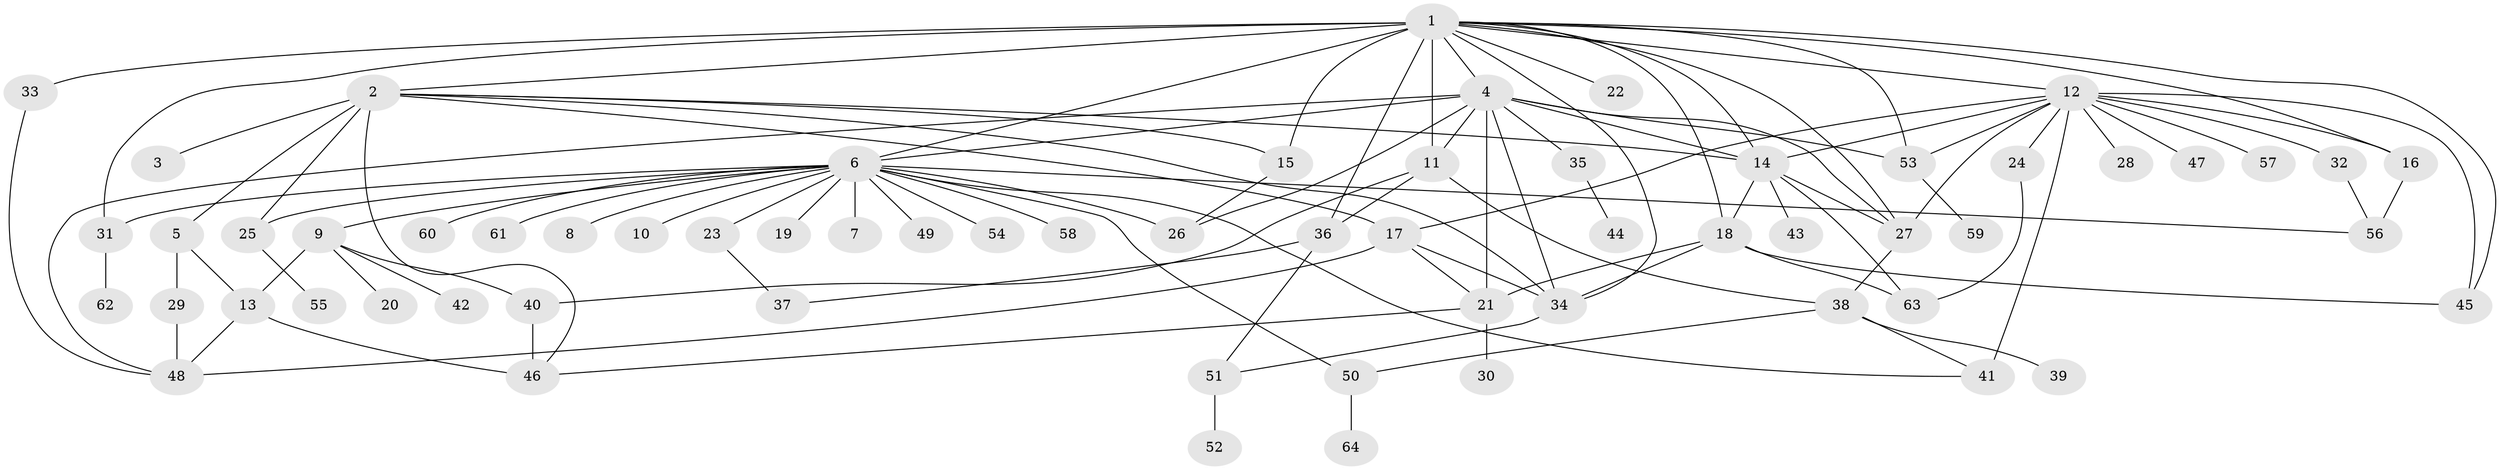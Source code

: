 // original degree distribution, {29: 0.008064516129032258, 12: 0.008064516129032258, 2: 0.23387096774193547, 10: 0.008064516129032258, 5: 0.04032258064516129, 20: 0.008064516129032258, 1: 0.43548387096774194, 6: 0.008064516129032258, 17: 0.008064516129032258, 7: 0.04032258064516129, 9: 0.008064516129032258, 4: 0.07258064516129033, 3: 0.12096774193548387}
// Generated by graph-tools (version 1.1) at 2025/35/03/09/25 02:35:46]
// undirected, 64 vertices, 109 edges
graph export_dot {
graph [start="1"]
  node [color=gray90,style=filled];
  1;
  2;
  3;
  4;
  5;
  6;
  7;
  8;
  9;
  10;
  11;
  12;
  13;
  14;
  15;
  16;
  17;
  18;
  19;
  20;
  21;
  22;
  23;
  24;
  25;
  26;
  27;
  28;
  29;
  30;
  31;
  32;
  33;
  34;
  35;
  36;
  37;
  38;
  39;
  40;
  41;
  42;
  43;
  44;
  45;
  46;
  47;
  48;
  49;
  50;
  51;
  52;
  53;
  54;
  55;
  56;
  57;
  58;
  59;
  60;
  61;
  62;
  63;
  64;
  1 -- 2 [weight=1.0];
  1 -- 4 [weight=3.0];
  1 -- 6 [weight=1.0];
  1 -- 11 [weight=7.0];
  1 -- 12 [weight=1.0];
  1 -- 14 [weight=1.0];
  1 -- 15 [weight=1.0];
  1 -- 16 [weight=1.0];
  1 -- 18 [weight=1.0];
  1 -- 22 [weight=1.0];
  1 -- 27 [weight=1.0];
  1 -- 31 [weight=1.0];
  1 -- 33 [weight=1.0];
  1 -- 34 [weight=1.0];
  1 -- 36 [weight=1.0];
  1 -- 45 [weight=1.0];
  1 -- 53 [weight=1.0];
  2 -- 3 [weight=1.0];
  2 -- 5 [weight=1.0];
  2 -- 14 [weight=1.0];
  2 -- 15 [weight=1.0];
  2 -- 17 [weight=1.0];
  2 -- 25 [weight=3.0];
  2 -- 34 [weight=1.0];
  2 -- 46 [weight=1.0];
  4 -- 6 [weight=1.0];
  4 -- 11 [weight=1.0];
  4 -- 14 [weight=1.0];
  4 -- 21 [weight=2.0];
  4 -- 26 [weight=1.0];
  4 -- 27 [weight=1.0];
  4 -- 34 [weight=1.0];
  4 -- 35 [weight=1.0];
  4 -- 48 [weight=1.0];
  4 -- 53 [weight=1.0];
  5 -- 13 [weight=1.0];
  5 -- 29 [weight=2.0];
  6 -- 7 [weight=1.0];
  6 -- 8 [weight=1.0];
  6 -- 9 [weight=1.0];
  6 -- 10 [weight=1.0];
  6 -- 19 [weight=1.0];
  6 -- 23 [weight=1.0];
  6 -- 25 [weight=1.0];
  6 -- 26 [weight=1.0];
  6 -- 31 [weight=1.0];
  6 -- 41 [weight=1.0];
  6 -- 49 [weight=1.0];
  6 -- 50 [weight=1.0];
  6 -- 54 [weight=1.0];
  6 -- 56 [weight=1.0];
  6 -- 58 [weight=1.0];
  6 -- 60 [weight=1.0];
  6 -- 61 [weight=1.0];
  9 -- 13 [weight=1.0];
  9 -- 20 [weight=1.0];
  9 -- 40 [weight=1.0];
  9 -- 42 [weight=1.0];
  11 -- 36 [weight=1.0];
  11 -- 38 [weight=1.0];
  11 -- 40 [weight=1.0];
  12 -- 14 [weight=1.0];
  12 -- 16 [weight=1.0];
  12 -- 17 [weight=1.0];
  12 -- 24 [weight=1.0];
  12 -- 27 [weight=1.0];
  12 -- 28 [weight=1.0];
  12 -- 32 [weight=1.0];
  12 -- 41 [weight=3.0];
  12 -- 45 [weight=1.0];
  12 -- 47 [weight=1.0];
  12 -- 53 [weight=1.0];
  12 -- 57 [weight=1.0];
  13 -- 46 [weight=2.0];
  13 -- 48 [weight=1.0];
  14 -- 18 [weight=1.0];
  14 -- 27 [weight=1.0];
  14 -- 43 [weight=1.0];
  14 -- 63 [weight=1.0];
  15 -- 26 [weight=1.0];
  16 -- 56 [weight=2.0];
  17 -- 21 [weight=1.0];
  17 -- 34 [weight=1.0];
  17 -- 48 [weight=1.0];
  18 -- 21 [weight=1.0];
  18 -- 34 [weight=1.0];
  18 -- 45 [weight=1.0];
  18 -- 63 [weight=2.0];
  21 -- 30 [weight=1.0];
  21 -- 46 [weight=1.0];
  23 -- 37 [weight=1.0];
  24 -- 63 [weight=1.0];
  25 -- 55 [weight=1.0];
  27 -- 38 [weight=2.0];
  29 -- 48 [weight=1.0];
  31 -- 62 [weight=1.0];
  32 -- 56 [weight=1.0];
  33 -- 48 [weight=1.0];
  34 -- 51 [weight=1.0];
  35 -- 44 [weight=1.0];
  36 -- 37 [weight=1.0];
  36 -- 51 [weight=1.0];
  38 -- 39 [weight=1.0];
  38 -- 41 [weight=1.0];
  38 -- 50 [weight=1.0];
  40 -- 46 [weight=1.0];
  50 -- 64 [weight=1.0];
  51 -- 52 [weight=1.0];
  53 -- 59 [weight=2.0];
}

